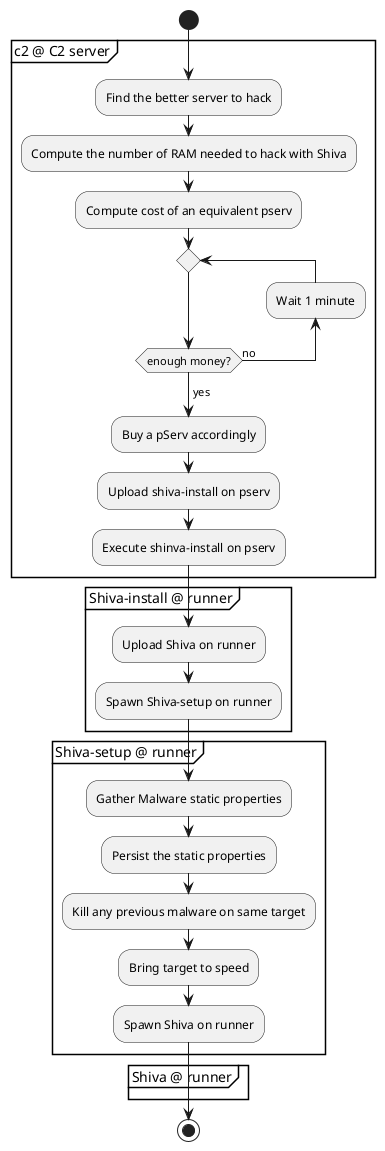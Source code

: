 @startuml
'https://plantuml.com/activity-diagram-beta

start

group c2 @ C2 server
    :Find the better server to hack;
    :Compute the number of RAM needed to hack with Shiva;
    :Compute cost of an equivalent pserv;

    repeat
        backward:Wait 1 minute;
    repeat while (enough money?) is (no)
    ->yes;

    :Buy a pServ accordingly;

    :Upload shiva-install on pserv;
    :Execute shinva-install on pserv;
end group

group Shiva-install @ runner
    :Upload Shiva on runner;
    :Spawn Shiva-setup on runner;
end group

group Shiva-setup @ runner
    :Gather Malware static properties;
    :Persist the static properties;
    :Kill any previous malware on same target;
    :Bring target to speed;
    :Spawn Shiva on runner;
end group

group Shiva @ runner

end group

stop

@enduml
